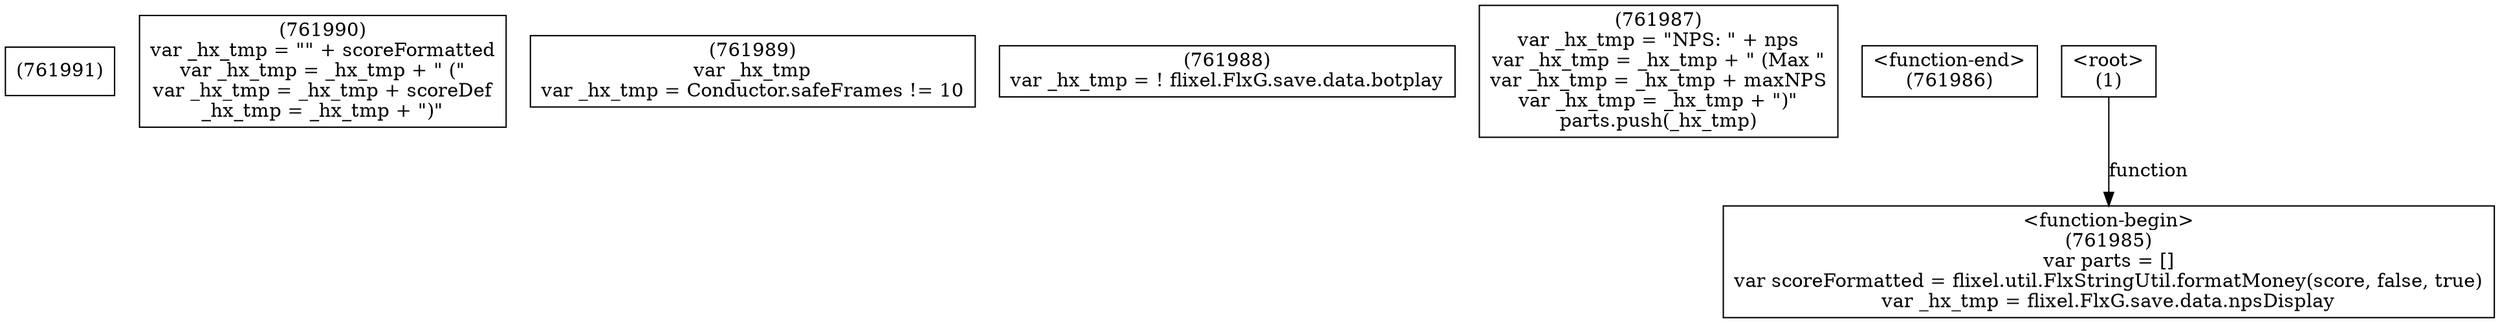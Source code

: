 digraph graphname {
n761991 [shape=box,label="(761991)"];
n761990 [shape=box,label="(761990)\nvar _hx_tmp = \"\" + scoreFormatted\nvar _hx_tmp = _hx_tmp + \" (\"\nvar _hx_tmp = _hx_tmp + scoreDef\n_hx_tmp = _hx_tmp + \")\""];
n761989 [shape=box,label="(761989)\nvar _hx_tmp\nvar _hx_tmp = Conductor.safeFrames != 10"];
n761988 [shape=box,label="(761988)\nvar _hx_tmp = ! flixel.FlxG.save.data.botplay"];
n761987 [shape=box,label="(761987)\nvar _hx_tmp = \"NPS: \" + nps\nvar _hx_tmp = _hx_tmp + \" (Max \"\nvar _hx_tmp = _hx_tmp + maxNPS\nvar _hx_tmp = _hx_tmp + \")\"\nparts.push(_hx_tmp)"];
n761986 [shape=box,label="<function-end>
(761986)"];
n761985 [shape=box,label="<function-begin>
(761985)\nvar parts = []\nvar scoreFormatted = flixel.util.FlxStringUtil.formatMoney(score, false, true)\nvar _hx_tmp = flixel.FlxG.save.data.npsDisplay"];
n1 [shape=box,label="<root>
(1)"];
n1 -> n761985[label="function"];
}
